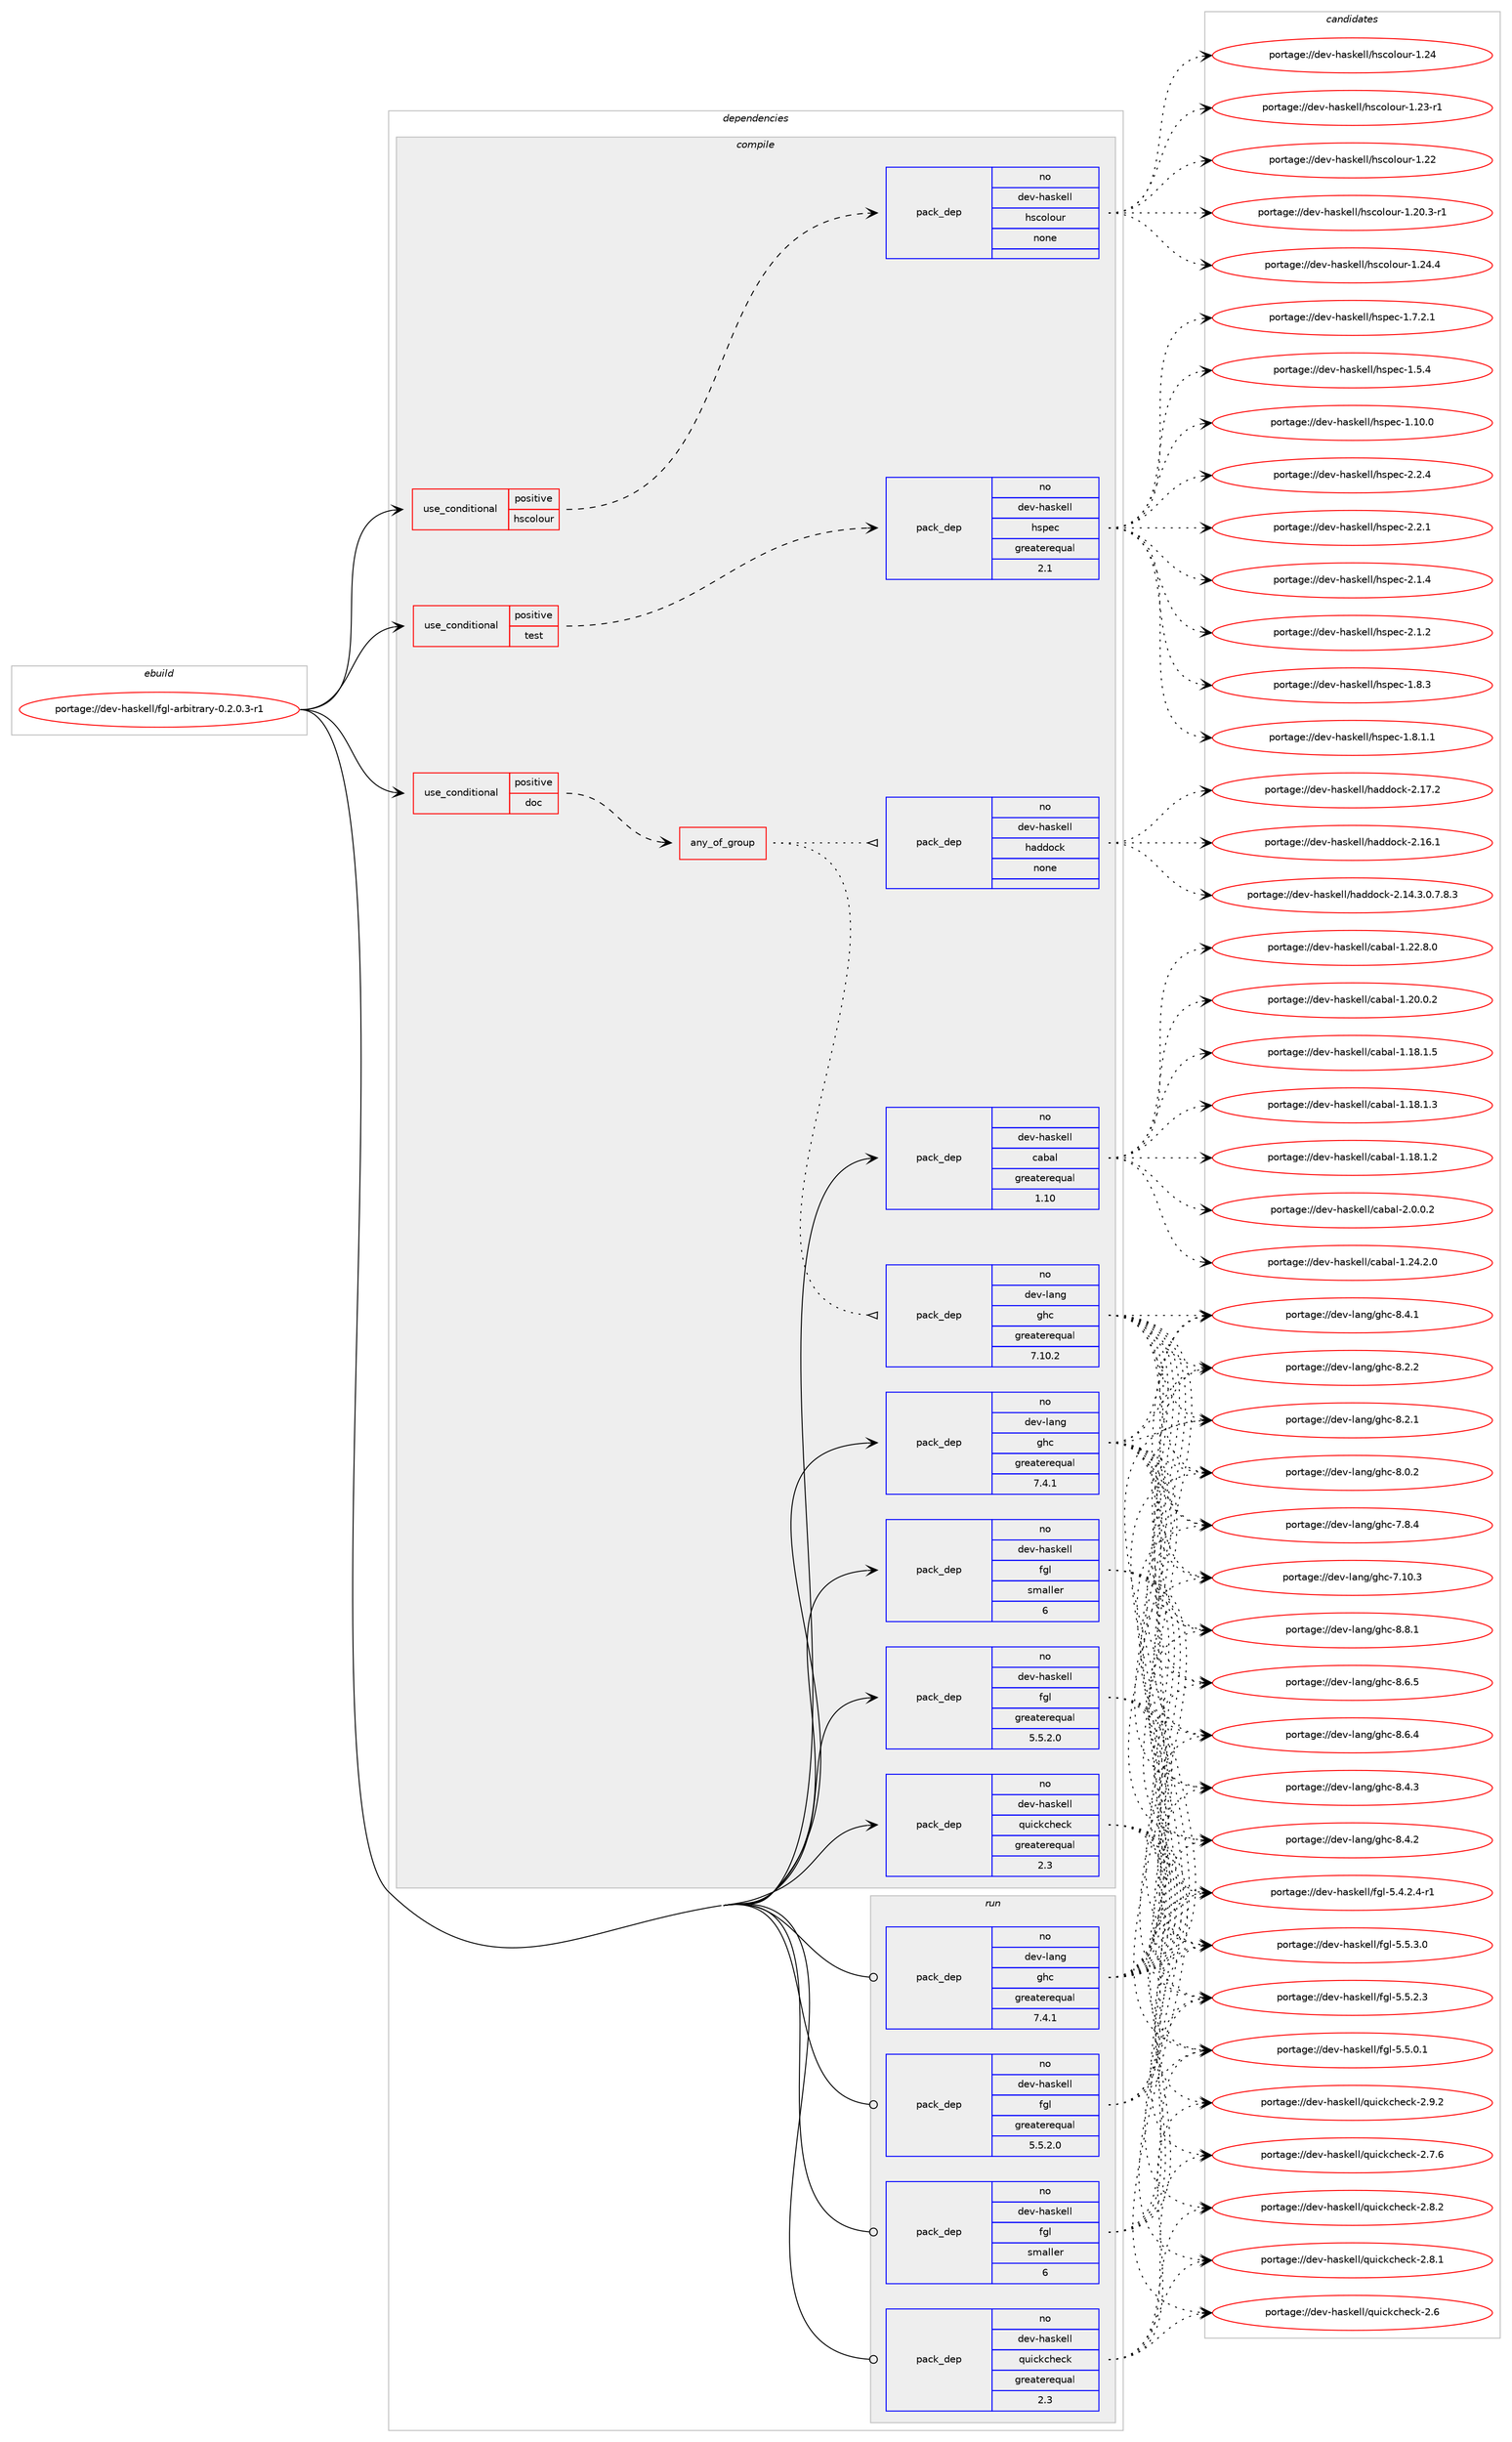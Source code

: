 digraph prolog {

# *************
# Graph options
# *************

newrank=true;
concentrate=true;
compound=true;
graph [rankdir=LR,fontname=Helvetica,fontsize=10,ranksep=1.5];#, ranksep=2.5, nodesep=0.2];
edge  [arrowhead=vee];
node  [fontname=Helvetica,fontsize=10];

# **********
# The ebuild
# **********

subgraph cluster_leftcol {
color=gray;
label=<<i>ebuild</i>>;
id [label="portage://dev-haskell/fgl-arbitrary-0.2.0.3-r1", color=red, width=4, href="../dev-haskell/fgl-arbitrary-0.2.0.3-r1.svg"];
}

# ****************
# The dependencies
# ****************

subgraph cluster_midcol {
color=gray;
label=<<i>dependencies</i>>;
subgraph cluster_compile {
fillcolor="#eeeeee";
style=filled;
label=<<i>compile</i>>;
subgraph cond133979 {
dependency562885 [label=<<TABLE BORDER="0" CELLBORDER="1" CELLSPACING="0" CELLPADDING="4"><TR><TD ROWSPAN="3" CELLPADDING="10">use_conditional</TD></TR><TR><TD>positive</TD></TR><TR><TD>doc</TD></TR></TABLE>>, shape=none, color=red];
subgraph any6455 {
dependency562886 [label=<<TABLE BORDER="0" CELLBORDER="1" CELLSPACING="0" CELLPADDING="4"><TR><TD CELLPADDING="10">any_of_group</TD></TR></TABLE>>, shape=none, color=red];subgraph pack422214 {
dependency562887 [label=<<TABLE BORDER="0" CELLBORDER="1" CELLSPACING="0" CELLPADDING="4" WIDTH="220"><TR><TD ROWSPAN="6" CELLPADDING="30">pack_dep</TD></TR><TR><TD WIDTH="110">no</TD></TR><TR><TD>dev-haskell</TD></TR><TR><TD>haddock</TD></TR><TR><TD>none</TD></TR><TR><TD></TD></TR></TABLE>>, shape=none, color=blue];
}
dependency562886:e -> dependency562887:w [weight=20,style="dotted",arrowhead="oinv"];
subgraph pack422215 {
dependency562888 [label=<<TABLE BORDER="0" CELLBORDER="1" CELLSPACING="0" CELLPADDING="4" WIDTH="220"><TR><TD ROWSPAN="6" CELLPADDING="30">pack_dep</TD></TR><TR><TD WIDTH="110">no</TD></TR><TR><TD>dev-lang</TD></TR><TR><TD>ghc</TD></TR><TR><TD>greaterequal</TD></TR><TR><TD>7.10.2</TD></TR></TABLE>>, shape=none, color=blue];
}
dependency562886:e -> dependency562888:w [weight=20,style="dotted",arrowhead="oinv"];
}
dependency562885:e -> dependency562886:w [weight=20,style="dashed",arrowhead="vee"];
}
id:e -> dependency562885:w [weight=20,style="solid",arrowhead="vee"];
subgraph cond133980 {
dependency562889 [label=<<TABLE BORDER="0" CELLBORDER="1" CELLSPACING="0" CELLPADDING="4"><TR><TD ROWSPAN="3" CELLPADDING="10">use_conditional</TD></TR><TR><TD>positive</TD></TR><TR><TD>hscolour</TD></TR></TABLE>>, shape=none, color=red];
subgraph pack422216 {
dependency562890 [label=<<TABLE BORDER="0" CELLBORDER="1" CELLSPACING="0" CELLPADDING="4" WIDTH="220"><TR><TD ROWSPAN="6" CELLPADDING="30">pack_dep</TD></TR><TR><TD WIDTH="110">no</TD></TR><TR><TD>dev-haskell</TD></TR><TR><TD>hscolour</TD></TR><TR><TD>none</TD></TR><TR><TD></TD></TR></TABLE>>, shape=none, color=blue];
}
dependency562889:e -> dependency562890:w [weight=20,style="dashed",arrowhead="vee"];
}
id:e -> dependency562889:w [weight=20,style="solid",arrowhead="vee"];
subgraph cond133981 {
dependency562891 [label=<<TABLE BORDER="0" CELLBORDER="1" CELLSPACING="0" CELLPADDING="4"><TR><TD ROWSPAN="3" CELLPADDING="10">use_conditional</TD></TR><TR><TD>positive</TD></TR><TR><TD>test</TD></TR></TABLE>>, shape=none, color=red];
subgraph pack422217 {
dependency562892 [label=<<TABLE BORDER="0" CELLBORDER="1" CELLSPACING="0" CELLPADDING="4" WIDTH="220"><TR><TD ROWSPAN="6" CELLPADDING="30">pack_dep</TD></TR><TR><TD WIDTH="110">no</TD></TR><TR><TD>dev-haskell</TD></TR><TR><TD>hspec</TD></TR><TR><TD>greaterequal</TD></TR><TR><TD>2.1</TD></TR></TABLE>>, shape=none, color=blue];
}
dependency562891:e -> dependency562892:w [weight=20,style="dashed",arrowhead="vee"];
}
id:e -> dependency562891:w [weight=20,style="solid",arrowhead="vee"];
subgraph pack422218 {
dependency562893 [label=<<TABLE BORDER="0" CELLBORDER="1" CELLSPACING="0" CELLPADDING="4" WIDTH="220"><TR><TD ROWSPAN="6" CELLPADDING="30">pack_dep</TD></TR><TR><TD WIDTH="110">no</TD></TR><TR><TD>dev-haskell</TD></TR><TR><TD>cabal</TD></TR><TR><TD>greaterequal</TD></TR><TR><TD>1.10</TD></TR></TABLE>>, shape=none, color=blue];
}
id:e -> dependency562893:w [weight=20,style="solid",arrowhead="vee"];
subgraph pack422219 {
dependency562894 [label=<<TABLE BORDER="0" CELLBORDER="1" CELLSPACING="0" CELLPADDING="4" WIDTH="220"><TR><TD ROWSPAN="6" CELLPADDING="30">pack_dep</TD></TR><TR><TD WIDTH="110">no</TD></TR><TR><TD>dev-haskell</TD></TR><TR><TD>fgl</TD></TR><TR><TD>greaterequal</TD></TR><TR><TD>5.5.2.0</TD></TR></TABLE>>, shape=none, color=blue];
}
id:e -> dependency562894:w [weight=20,style="solid",arrowhead="vee"];
subgraph pack422220 {
dependency562895 [label=<<TABLE BORDER="0" CELLBORDER="1" CELLSPACING="0" CELLPADDING="4" WIDTH="220"><TR><TD ROWSPAN="6" CELLPADDING="30">pack_dep</TD></TR><TR><TD WIDTH="110">no</TD></TR><TR><TD>dev-haskell</TD></TR><TR><TD>fgl</TD></TR><TR><TD>smaller</TD></TR><TR><TD>6</TD></TR></TABLE>>, shape=none, color=blue];
}
id:e -> dependency562895:w [weight=20,style="solid",arrowhead="vee"];
subgraph pack422221 {
dependency562896 [label=<<TABLE BORDER="0" CELLBORDER="1" CELLSPACING="0" CELLPADDING="4" WIDTH="220"><TR><TD ROWSPAN="6" CELLPADDING="30">pack_dep</TD></TR><TR><TD WIDTH="110">no</TD></TR><TR><TD>dev-haskell</TD></TR><TR><TD>quickcheck</TD></TR><TR><TD>greaterequal</TD></TR><TR><TD>2.3</TD></TR></TABLE>>, shape=none, color=blue];
}
id:e -> dependency562896:w [weight=20,style="solid",arrowhead="vee"];
subgraph pack422222 {
dependency562897 [label=<<TABLE BORDER="0" CELLBORDER="1" CELLSPACING="0" CELLPADDING="4" WIDTH="220"><TR><TD ROWSPAN="6" CELLPADDING="30">pack_dep</TD></TR><TR><TD WIDTH="110">no</TD></TR><TR><TD>dev-lang</TD></TR><TR><TD>ghc</TD></TR><TR><TD>greaterequal</TD></TR><TR><TD>7.4.1</TD></TR></TABLE>>, shape=none, color=blue];
}
id:e -> dependency562897:w [weight=20,style="solid",arrowhead="vee"];
}
subgraph cluster_compileandrun {
fillcolor="#eeeeee";
style=filled;
label=<<i>compile and run</i>>;
}
subgraph cluster_run {
fillcolor="#eeeeee";
style=filled;
label=<<i>run</i>>;
subgraph pack422223 {
dependency562898 [label=<<TABLE BORDER="0" CELLBORDER="1" CELLSPACING="0" CELLPADDING="4" WIDTH="220"><TR><TD ROWSPAN="6" CELLPADDING="30">pack_dep</TD></TR><TR><TD WIDTH="110">no</TD></TR><TR><TD>dev-haskell</TD></TR><TR><TD>fgl</TD></TR><TR><TD>greaterequal</TD></TR><TR><TD>5.5.2.0</TD></TR></TABLE>>, shape=none, color=blue];
}
id:e -> dependency562898:w [weight=20,style="solid",arrowhead="odot"];
subgraph pack422224 {
dependency562899 [label=<<TABLE BORDER="0" CELLBORDER="1" CELLSPACING="0" CELLPADDING="4" WIDTH="220"><TR><TD ROWSPAN="6" CELLPADDING="30">pack_dep</TD></TR><TR><TD WIDTH="110">no</TD></TR><TR><TD>dev-haskell</TD></TR><TR><TD>fgl</TD></TR><TR><TD>smaller</TD></TR><TR><TD>6</TD></TR></TABLE>>, shape=none, color=blue];
}
id:e -> dependency562899:w [weight=20,style="solid",arrowhead="odot"];
subgraph pack422225 {
dependency562900 [label=<<TABLE BORDER="0" CELLBORDER="1" CELLSPACING="0" CELLPADDING="4" WIDTH="220"><TR><TD ROWSPAN="6" CELLPADDING="30">pack_dep</TD></TR><TR><TD WIDTH="110">no</TD></TR><TR><TD>dev-haskell</TD></TR><TR><TD>quickcheck</TD></TR><TR><TD>greaterequal</TD></TR><TR><TD>2.3</TD></TR></TABLE>>, shape=none, color=blue];
}
id:e -> dependency562900:w [weight=20,style="solid",arrowhead="odot"];
subgraph pack422226 {
dependency562901 [label=<<TABLE BORDER="0" CELLBORDER="1" CELLSPACING="0" CELLPADDING="4" WIDTH="220"><TR><TD ROWSPAN="6" CELLPADDING="30">pack_dep</TD></TR><TR><TD WIDTH="110">no</TD></TR><TR><TD>dev-lang</TD></TR><TR><TD>ghc</TD></TR><TR><TD>greaterequal</TD></TR><TR><TD>7.4.1</TD></TR></TABLE>>, shape=none, color=blue];
}
id:e -> dependency562901:w [weight=20,style="solid",arrowhead="odot"];
}
}

# **************
# The candidates
# **************

subgraph cluster_choices {
rank=same;
color=gray;
label=<<i>candidates</i>>;

subgraph choice422214 {
color=black;
nodesep=1;
choice100101118451049711510710110810847104971001001119910745504649554650 [label="portage://dev-haskell/haddock-2.17.2", color=red, width=4,href="../dev-haskell/haddock-2.17.2.svg"];
choice100101118451049711510710110810847104971001001119910745504649544649 [label="portage://dev-haskell/haddock-2.16.1", color=red, width=4,href="../dev-haskell/haddock-2.16.1.svg"];
choice1001011184510497115107101108108471049710010011199107455046495246514648465546564651 [label="portage://dev-haskell/haddock-2.14.3.0.7.8.3", color=red, width=4,href="../dev-haskell/haddock-2.14.3.0.7.8.3.svg"];
dependency562887:e -> choice100101118451049711510710110810847104971001001119910745504649554650:w [style=dotted,weight="100"];
dependency562887:e -> choice100101118451049711510710110810847104971001001119910745504649544649:w [style=dotted,weight="100"];
dependency562887:e -> choice1001011184510497115107101108108471049710010011199107455046495246514648465546564651:w [style=dotted,weight="100"];
}
subgraph choice422215 {
color=black;
nodesep=1;
choice10010111845108971101034710310499455646564649 [label="portage://dev-lang/ghc-8.8.1", color=red, width=4,href="../dev-lang/ghc-8.8.1.svg"];
choice10010111845108971101034710310499455646544653 [label="portage://dev-lang/ghc-8.6.5", color=red, width=4,href="../dev-lang/ghc-8.6.5.svg"];
choice10010111845108971101034710310499455646544652 [label="portage://dev-lang/ghc-8.6.4", color=red, width=4,href="../dev-lang/ghc-8.6.4.svg"];
choice10010111845108971101034710310499455646524651 [label="portage://dev-lang/ghc-8.4.3", color=red, width=4,href="../dev-lang/ghc-8.4.3.svg"];
choice10010111845108971101034710310499455646524650 [label="portage://dev-lang/ghc-8.4.2", color=red, width=4,href="../dev-lang/ghc-8.4.2.svg"];
choice10010111845108971101034710310499455646524649 [label="portage://dev-lang/ghc-8.4.1", color=red, width=4,href="../dev-lang/ghc-8.4.1.svg"];
choice10010111845108971101034710310499455646504650 [label="portage://dev-lang/ghc-8.2.2", color=red, width=4,href="../dev-lang/ghc-8.2.2.svg"];
choice10010111845108971101034710310499455646504649 [label="portage://dev-lang/ghc-8.2.1", color=red, width=4,href="../dev-lang/ghc-8.2.1.svg"];
choice10010111845108971101034710310499455646484650 [label="portage://dev-lang/ghc-8.0.2", color=red, width=4,href="../dev-lang/ghc-8.0.2.svg"];
choice10010111845108971101034710310499455546564652 [label="portage://dev-lang/ghc-7.8.4", color=red, width=4,href="../dev-lang/ghc-7.8.4.svg"];
choice1001011184510897110103471031049945554649484651 [label="portage://dev-lang/ghc-7.10.3", color=red, width=4,href="../dev-lang/ghc-7.10.3.svg"];
dependency562888:e -> choice10010111845108971101034710310499455646564649:w [style=dotted,weight="100"];
dependency562888:e -> choice10010111845108971101034710310499455646544653:w [style=dotted,weight="100"];
dependency562888:e -> choice10010111845108971101034710310499455646544652:w [style=dotted,weight="100"];
dependency562888:e -> choice10010111845108971101034710310499455646524651:w [style=dotted,weight="100"];
dependency562888:e -> choice10010111845108971101034710310499455646524650:w [style=dotted,weight="100"];
dependency562888:e -> choice10010111845108971101034710310499455646524649:w [style=dotted,weight="100"];
dependency562888:e -> choice10010111845108971101034710310499455646504650:w [style=dotted,weight="100"];
dependency562888:e -> choice10010111845108971101034710310499455646504649:w [style=dotted,weight="100"];
dependency562888:e -> choice10010111845108971101034710310499455646484650:w [style=dotted,weight="100"];
dependency562888:e -> choice10010111845108971101034710310499455546564652:w [style=dotted,weight="100"];
dependency562888:e -> choice1001011184510897110103471031049945554649484651:w [style=dotted,weight="100"];
}
subgraph choice422216 {
color=black;
nodesep=1;
choice1001011184510497115107101108108471041159911110811111711445494650524652 [label="portage://dev-haskell/hscolour-1.24.4", color=red, width=4,href="../dev-haskell/hscolour-1.24.4.svg"];
choice100101118451049711510710110810847104115991111081111171144549465052 [label="portage://dev-haskell/hscolour-1.24", color=red, width=4,href="../dev-haskell/hscolour-1.24.svg"];
choice1001011184510497115107101108108471041159911110811111711445494650514511449 [label="portage://dev-haskell/hscolour-1.23-r1", color=red, width=4,href="../dev-haskell/hscolour-1.23-r1.svg"];
choice100101118451049711510710110810847104115991111081111171144549465050 [label="portage://dev-haskell/hscolour-1.22", color=red, width=4,href="../dev-haskell/hscolour-1.22.svg"];
choice10010111845104971151071011081084710411599111108111117114454946504846514511449 [label="portage://dev-haskell/hscolour-1.20.3-r1", color=red, width=4,href="../dev-haskell/hscolour-1.20.3-r1.svg"];
dependency562890:e -> choice1001011184510497115107101108108471041159911110811111711445494650524652:w [style=dotted,weight="100"];
dependency562890:e -> choice100101118451049711510710110810847104115991111081111171144549465052:w [style=dotted,weight="100"];
dependency562890:e -> choice1001011184510497115107101108108471041159911110811111711445494650514511449:w [style=dotted,weight="100"];
dependency562890:e -> choice100101118451049711510710110810847104115991111081111171144549465050:w [style=dotted,weight="100"];
dependency562890:e -> choice10010111845104971151071011081084710411599111108111117114454946504846514511449:w [style=dotted,weight="100"];
}
subgraph choice422217 {
color=black;
nodesep=1;
choice10010111845104971151071011081084710411511210199455046504652 [label="portage://dev-haskell/hspec-2.2.4", color=red, width=4,href="../dev-haskell/hspec-2.2.4.svg"];
choice10010111845104971151071011081084710411511210199455046504649 [label="portage://dev-haskell/hspec-2.2.1", color=red, width=4,href="../dev-haskell/hspec-2.2.1.svg"];
choice10010111845104971151071011081084710411511210199455046494652 [label="portage://dev-haskell/hspec-2.1.4", color=red, width=4,href="../dev-haskell/hspec-2.1.4.svg"];
choice10010111845104971151071011081084710411511210199455046494650 [label="portage://dev-haskell/hspec-2.1.2", color=red, width=4,href="../dev-haskell/hspec-2.1.2.svg"];
choice10010111845104971151071011081084710411511210199454946564651 [label="portage://dev-haskell/hspec-1.8.3", color=red, width=4,href="../dev-haskell/hspec-1.8.3.svg"];
choice100101118451049711510710110810847104115112101994549465646494649 [label="portage://dev-haskell/hspec-1.8.1.1", color=red, width=4,href="../dev-haskell/hspec-1.8.1.1.svg"];
choice100101118451049711510710110810847104115112101994549465546504649 [label="portage://dev-haskell/hspec-1.7.2.1", color=red, width=4,href="../dev-haskell/hspec-1.7.2.1.svg"];
choice10010111845104971151071011081084710411511210199454946534652 [label="portage://dev-haskell/hspec-1.5.4", color=red, width=4,href="../dev-haskell/hspec-1.5.4.svg"];
choice1001011184510497115107101108108471041151121019945494649484648 [label="portage://dev-haskell/hspec-1.10.0", color=red, width=4,href="../dev-haskell/hspec-1.10.0.svg"];
dependency562892:e -> choice10010111845104971151071011081084710411511210199455046504652:w [style=dotted,weight="100"];
dependency562892:e -> choice10010111845104971151071011081084710411511210199455046504649:w [style=dotted,weight="100"];
dependency562892:e -> choice10010111845104971151071011081084710411511210199455046494652:w [style=dotted,weight="100"];
dependency562892:e -> choice10010111845104971151071011081084710411511210199455046494650:w [style=dotted,weight="100"];
dependency562892:e -> choice10010111845104971151071011081084710411511210199454946564651:w [style=dotted,weight="100"];
dependency562892:e -> choice100101118451049711510710110810847104115112101994549465646494649:w [style=dotted,weight="100"];
dependency562892:e -> choice100101118451049711510710110810847104115112101994549465546504649:w [style=dotted,weight="100"];
dependency562892:e -> choice10010111845104971151071011081084710411511210199454946534652:w [style=dotted,weight="100"];
dependency562892:e -> choice1001011184510497115107101108108471041151121019945494649484648:w [style=dotted,weight="100"];
}
subgraph choice422218 {
color=black;
nodesep=1;
choice100101118451049711510710110810847999798971084550464846484650 [label="portage://dev-haskell/cabal-2.0.0.2", color=red, width=4,href="../dev-haskell/cabal-2.0.0.2.svg"];
choice10010111845104971151071011081084799979897108454946505246504648 [label="portage://dev-haskell/cabal-1.24.2.0", color=red, width=4,href="../dev-haskell/cabal-1.24.2.0.svg"];
choice10010111845104971151071011081084799979897108454946505046564648 [label="portage://dev-haskell/cabal-1.22.8.0", color=red, width=4,href="../dev-haskell/cabal-1.22.8.0.svg"];
choice10010111845104971151071011081084799979897108454946504846484650 [label="portage://dev-haskell/cabal-1.20.0.2", color=red, width=4,href="../dev-haskell/cabal-1.20.0.2.svg"];
choice10010111845104971151071011081084799979897108454946495646494653 [label="portage://dev-haskell/cabal-1.18.1.5", color=red, width=4,href="../dev-haskell/cabal-1.18.1.5.svg"];
choice10010111845104971151071011081084799979897108454946495646494651 [label="portage://dev-haskell/cabal-1.18.1.3", color=red, width=4,href="../dev-haskell/cabal-1.18.1.3.svg"];
choice10010111845104971151071011081084799979897108454946495646494650 [label="portage://dev-haskell/cabal-1.18.1.2", color=red, width=4,href="../dev-haskell/cabal-1.18.1.2.svg"];
dependency562893:e -> choice100101118451049711510710110810847999798971084550464846484650:w [style=dotted,weight="100"];
dependency562893:e -> choice10010111845104971151071011081084799979897108454946505246504648:w [style=dotted,weight="100"];
dependency562893:e -> choice10010111845104971151071011081084799979897108454946505046564648:w [style=dotted,weight="100"];
dependency562893:e -> choice10010111845104971151071011081084799979897108454946504846484650:w [style=dotted,weight="100"];
dependency562893:e -> choice10010111845104971151071011081084799979897108454946495646494653:w [style=dotted,weight="100"];
dependency562893:e -> choice10010111845104971151071011081084799979897108454946495646494651:w [style=dotted,weight="100"];
dependency562893:e -> choice10010111845104971151071011081084799979897108454946495646494650:w [style=dotted,weight="100"];
}
subgraph choice422219 {
color=black;
nodesep=1;
choice1001011184510497115107101108108471021031084553465346514648 [label="portage://dev-haskell/fgl-5.5.3.0", color=red, width=4,href="../dev-haskell/fgl-5.5.3.0.svg"];
choice1001011184510497115107101108108471021031084553465346504651 [label="portage://dev-haskell/fgl-5.5.2.3", color=red, width=4,href="../dev-haskell/fgl-5.5.2.3.svg"];
choice1001011184510497115107101108108471021031084553465346484649 [label="portage://dev-haskell/fgl-5.5.0.1", color=red, width=4,href="../dev-haskell/fgl-5.5.0.1.svg"];
choice10010111845104971151071011081084710210310845534652465046524511449 [label="portage://dev-haskell/fgl-5.4.2.4-r1", color=red, width=4,href="../dev-haskell/fgl-5.4.2.4-r1.svg"];
dependency562894:e -> choice1001011184510497115107101108108471021031084553465346514648:w [style=dotted,weight="100"];
dependency562894:e -> choice1001011184510497115107101108108471021031084553465346504651:w [style=dotted,weight="100"];
dependency562894:e -> choice1001011184510497115107101108108471021031084553465346484649:w [style=dotted,weight="100"];
dependency562894:e -> choice10010111845104971151071011081084710210310845534652465046524511449:w [style=dotted,weight="100"];
}
subgraph choice422220 {
color=black;
nodesep=1;
choice1001011184510497115107101108108471021031084553465346514648 [label="portage://dev-haskell/fgl-5.5.3.0", color=red, width=4,href="../dev-haskell/fgl-5.5.3.0.svg"];
choice1001011184510497115107101108108471021031084553465346504651 [label="portage://dev-haskell/fgl-5.5.2.3", color=red, width=4,href="../dev-haskell/fgl-5.5.2.3.svg"];
choice1001011184510497115107101108108471021031084553465346484649 [label="portage://dev-haskell/fgl-5.5.0.1", color=red, width=4,href="../dev-haskell/fgl-5.5.0.1.svg"];
choice10010111845104971151071011081084710210310845534652465046524511449 [label="portage://dev-haskell/fgl-5.4.2.4-r1", color=red, width=4,href="../dev-haskell/fgl-5.4.2.4-r1.svg"];
dependency562895:e -> choice1001011184510497115107101108108471021031084553465346514648:w [style=dotted,weight="100"];
dependency562895:e -> choice1001011184510497115107101108108471021031084553465346504651:w [style=dotted,weight="100"];
dependency562895:e -> choice1001011184510497115107101108108471021031084553465346484649:w [style=dotted,weight="100"];
dependency562895:e -> choice10010111845104971151071011081084710210310845534652465046524511449:w [style=dotted,weight="100"];
}
subgraph choice422221 {
color=black;
nodesep=1;
choice100101118451049711510710110810847113117105991079910410199107455046574650 [label="portage://dev-haskell/quickcheck-2.9.2", color=red, width=4,href="../dev-haskell/quickcheck-2.9.2.svg"];
choice100101118451049711510710110810847113117105991079910410199107455046564650 [label="portage://dev-haskell/quickcheck-2.8.2", color=red, width=4,href="../dev-haskell/quickcheck-2.8.2.svg"];
choice100101118451049711510710110810847113117105991079910410199107455046564649 [label="portage://dev-haskell/quickcheck-2.8.1", color=red, width=4,href="../dev-haskell/quickcheck-2.8.1.svg"];
choice100101118451049711510710110810847113117105991079910410199107455046554654 [label="portage://dev-haskell/quickcheck-2.7.6", color=red, width=4,href="../dev-haskell/quickcheck-2.7.6.svg"];
choice10010111845104971151071011081084711311710599107991041019910745504654 [label="portage://dev-haskell/quickcheck-2.6", color=red, width=4,href="../dev-haskell/quickcheck-2.6.svg"];
dependency562896:e -> choice100101118451049711510710110810847113117105991079910410199107455046574650:w [style=dotted,weight="100"];
dependency562896:e -> choice100101118451049711510710110810847113117105991079910410199107455046564650:w [style=dotted,weight="100"];
dependency562896:e -> choice100101118451049711510710110810847113117105991079910410199107455046564649:w [style=dotted,weight="100"];
dependency562896:e -> choice100101118451049711510710110810847113117105991079910410199107455046554654:w [style=dotted,weight="100"];
dependency562896:e -> choice10010111845104971151071011081084711311710599107991041019910745504654:w [style=dotted,weight="100"];
}
subgraph choice422222 {
color=black;
nodesep=1;
choice10010111845108971101034710310499455646564649 [label="portage://dev-lang/ghc-8.8.1", color=red, width=4,href="../dev-lang/ghc-8.8.1.svg"];
choice10010111845108971101034710310499455646544653 [label="portage://dev-lang/ghc-8.6.5", color=red, width=4,href="../dev-lang/ghc-8.6.5.svg"];
choice10010111845108971101034710310499455646544652 [label="portage://dev-lang/ghc-8.6.4", color=red, width=4,href="../dev-lang/ghc-8.6.4.svg"];
choice10010111845108971101034710310499455646524651 [label="portage://dev-lang/ghc-8.4.3", color=red, width=4,href="../dev-lang/ghc-8.4.3.svg"];
choice10010111845108971101034710310499455646524650 [label="portage://dev-lang/ghc-8.4.2", color=red, width=4,href="../dev-lang/ghc-8.4.2.svg"];
choice10010111845108971101034710310499455646524649 [label="portage://dev-lang/ghc-8.4.1", color=red, width=4,href="../dev-lang/ghc-8.4.1.svg"];
choice10010111845108971101034710310499455646504650 [label="portage://dev-lang/ghc-8.2.2", color=red, width=4,href="../dev-lang/ghc-8.2.2.svg"];
choice10010111845108971101034710310499455646504649 [label="portage://dev-lang/ghc-8.2.1", color=red, width=4,href="../dev-lang/ghc-8.2.1.svg"];
choice10010111845108971101034710310499455646484650 [label="portage://dev-lang/ghc-8.0.2", color=red, width=4,href="../dev-lang/ghc-8.0.2.svg"];
choice10010111845108971101034710310499455546564652 [label="portage://dev-lang/ghc-7.8.4", color=red, width=4,href="../dev-lang/ghc-7.8.4.svg"];
choice1001011184510897110103471031049945554649484651 [label="portage://dev-lang/ghc-7.10.3", color=red, width=4,href="../dev-lang/ghc-7.10.3.svg"];
dependency562897:e -> choice10010111845108971101034710310499455646564649:w [style=dotted,weight="100"];
dependency562897:e -> choice10010111845108971101034710310499455646544653:w [style=dotted,weight="100"];
dependency562897:e -> choice10010111845108971101034710310499455646544652:w [style=dotted,weight="100"];
dependency562897:e -> choice10010111845108971101034710310499455646524651:w [style=dotted,weight="100"];
dependency562897:e -> choice10010111845108971101034710310499455646524650:w [style=dotted,weight="100"];
dependency562897:e -> choice10010111845108971101034710310499455646524649:w [style=dotted,weight="100"];
dependency562897:e -> choice10010111845108971101034710310499455646504650:w [style=dotted,weight="100"];
dependency562897:e -> choice10010111845108971101034710310499455646504649:w [style=dotted,weight="100"];
dependency562897:e -> choice10010111845108971101034710310499455646484650:w [style=dotted,weight="100"];
dependency562897:e -> choice10010111845108971101034710310499455546564652:w [style=dotted,weight="100"];
dependency562897:e -> choice1001011184510897110103471031049945554649484651:w [style=dotted,weight="100"];
}
subgraph choice422223 {
color=black;
nodesep=1;
choice1001011184510497115107101108108471021031084553465346514648 [label="portage://dev-haskell/fgl-5.5.3.0", color=red, width=4,href="../dev-haskell/fgl-5.5.3.0.svg"];
choice1001011184510497115107101108108471021031084553465346504651 [label="portage://dev-haskell/fgl-5.5.2.3", color=red, width=4,href="../dev-haskell/fgl-5.5.2.3.svg"];
choice1001011184510497115107101108108471021031084553465346484649 [label="portage://dev-haskell/fgl-5.5.0.1", color=red, width=4,href="../dev-haskell/fgl-5.5.0.1.svg"];
choice10010111845104971151071011081084710210310845534652465046524511449 [label="portage://dev-haskell/fgl-5.4.2.4-r1", color=red, width=4,href="../dev-haskell/fgl-5.4.2.4-r1.svg"];
dependency562898:e -> choice1001011184510497115107101108108471021031084553465346514648:w [style=dotted,weight="100"];
dependency562898:e -> choice1001011184510497115107101108108471021031084553465346504651:w [style=dotted,weight="100"];
dependency562898:e -> choice1001011184510497115107101108108471021031084553465346484649:w [style=dotted,weight="100"];
dependency562898:e -> choice10010111845104971151071011081084710210310845534652465046524511449:w [style=dotted,weight="100"];
}
subgraph choice422224 {
color=black;
nodesep=1;
choice1001011184510497115107101108108471021031084553465346514648 [label="portage://dev-haskell/fgl-5.5.3.0", color=red, width=4,href="../dev-haskell/fgl-5.5.3.0.svg"];
choice1001011184510497115107101108108471021031084553465346504651 [label="portage://dev-haskell/fgl-5.5.2.3", color=red, width=4,href="../dev-haskell/fgl-5.5.2.3.svg"];
choice1001011184510497115107101108108471021031084553465346484649 [label="portage://dev-haskell/fgl-5.5.0.1", color=red, width=4,href="../dev-haskell/fgl-5.5.0.1.svg"];
choice10010111845104971151071011081084710210310845534652465046524511449 [label="portage://dev-haskell/fgl-5.4.2.4-r1", color=red, width=4,href="../dev-haskell/fgl-5.4.2.4-r1.svg"];
dependency562899:e -> choice1001011184510497115107101108108471021031084553465346514648:w [style=dotted,weight="100"];
dependency562899:e -> choice1001011184510497115107101108108471021031084553465346504651:w [style=dotted,weight="100"];
dependency562899:e -> choice1001011184510497115107101108108471021031084553465346484649:w [style=dotted,weight="100"];
dependency562899:e -> choice10010111845104971151071011081084710210310845534652465046524511449:w [style=dotted,weight="100"];
}
subgraph choice422225 {
color=black;
nodesep=1;
choice100101118451049711510710110810847113117105991079910410199107455046574650 [label="portage://dev-haskell/quickcheck-2.9.2", color=red, width=4,href="../dev-haskell/quickcheck-2.9.2.svg"];
choice100101118451049711510710110810847113117105991079910410199107455046564650 [label="portage://dev-haskell/quickcheck-2.8.2", color=red, width=4,href="../dev-haskell/quickcheck-2.8.2.svg"];
choice100101118451049711510710110810847113117105991079910410199107455046564649 [label="portage://dev-haskell/quickcheck-2.8.1", color=red, width=4,href="../dev-haskell/quickcheck-2.8.1.svg"];
choice100101118451049711510710110810847113117105991079910410199107455046554654 [label="portage://dev-haskell/quickcheck-2.7.6", color=red, width=4,href="../dev-haskell/quickcheck-2.7.6.svg"];
choice10010111845104971151071011081084711311710599107991041019910745504654 [label="portage://dev-haskell/quickcheck-2.6", color=red, width=4,href="../dev-haskell/quickcheck-2.6.svg"];
dependency562900:e -> choice100101118451049711510710110810847113117105991079910410199107455046574650:w [style=dotted,weight="100"];
dependency562900:e -> choice100101118451049711510710110810847113117105991079910410199107455046564650:w [style=dotted,weight="100"];
dependency562900:e -> choice100101118451049711510710110810847113117105991079910410199107455046564649:w [style=dotted,weight="100"];
dependency562900:e -> choice100101118451049711510710110810847113117105991079910410199107455046554654:w [style=dotted,weight="100"];
dependency562900:e -> choice10010111845104971151071011081084711311710599107991041019910745504654:w [style=dotted,weight="100"];
}
subgraph choice422226 {
color=black;
nodesep=1;
choice10010111845108971101034710310499455646564649 [label="portage://dev-lang/ghc-8.8.1", color=red, width=4,href="../dev-lang/ghc-8.8.1.svg"];
choice10010111845108971101034710310499455646544653 [label="portage://dev-lang/ghc-8.6.5", color=red, width=4,href="../dev-lang/ghc-8.6.5.svg"];
choice10010111845108971101034710310499455646544652 [label="portage://dev-lang/ghc-8.6.4", color=red, width=4,href="../dev-lang/ghc-8.6.4.svg"];
choice10010111845108971101034710310499455646524651 [label="portage://dev-lang/ghc-8.4.3", color=red, width=4,href="../dev-lang/ghc-8.4.3.svg"];
choice10010111845108971101034710310499455646524650 [label="portage://dev-lang/ghc-8.4.2", color=red, width=4,href="../dev-lang/ghc-8.4.2.svg"];
choice10010111845108971101034710310499455646524649 [label="portage://dev-lang/ghc-8.4.1", color=red, width=4,href="../dev-lang/ghc-8.4.1.svg"];
choice10010111845108971101034710310499455646504650 [label="portage://dev-lang/ghc-8.2.2", color=red, width=4,href="../dev-lang/ghc-8.2.2.svg"];
choice10010111845108971101034710310499455646504649 [label="portage://dev-lang/ghc-8.2.1", color=red, width=4,href="../dev-lang/ghc-8.2.1.svg"];
choice10010111845108971101034710310499455646484650 [label="portage://dev-lang/ghc-8.0.2", color=red, width=4,href="../dev-lang/ghc-8.0.2.svg"];
choice10010111845108971101034710310499455546564652 [label="portage://dev-lang/ghc-7.8.4", color=red, width=4,href="../dev-lang/ghc-7.8.4.svg"];
choice1001011184510897110103471031049945554649484651 [label="portage://dev-lang/ghc-7.10.3", color=red, width=4,href="../dev-lang/ghc-7.10.3.svg"];
dependency562901:e -> choice10010111845108971101034710310499455646564649:w [style=dotted,weight="100"];
dependency562901:e -> choice10010111845108971101034710310499455646544653:w [style=dotted,weight="100"];
dependency562901:e -> choice10010111845108971101034710310499455646544652:w [style=dotted,weight="100"];
dependency562901:e -> choice10010111845108971101034710310499455646524651:w [style=dotted,weight="100"];
dependency562901:e -> choice10010111845108971101034710310499455646524650:w [style=dotted,weight="100"];
dependency562901:e -> choice10010111845108971101034710310499455646524649:w [style=dotted,weight="100"];
dependency562901:e -> choice10010111845108971101034710310499455646504650:w [style=dotted,weight="100"];
dependency562901:e -> choice10010111845108971101034710310499455646504649:w [style=dotted,weight="100"];
dependency562901:e -> choice10010111845108971101034710310499455646484650:w [style=dotted,weight="100"];
dependency562901:e -> choice10010111845108971101034710310499455546564652:w [style=dotted,weight="100"];
dependency562901:e -> choice1001011184510897110103471031049945554649484651:w [style=dotted,weight="100"];
}
}

}
